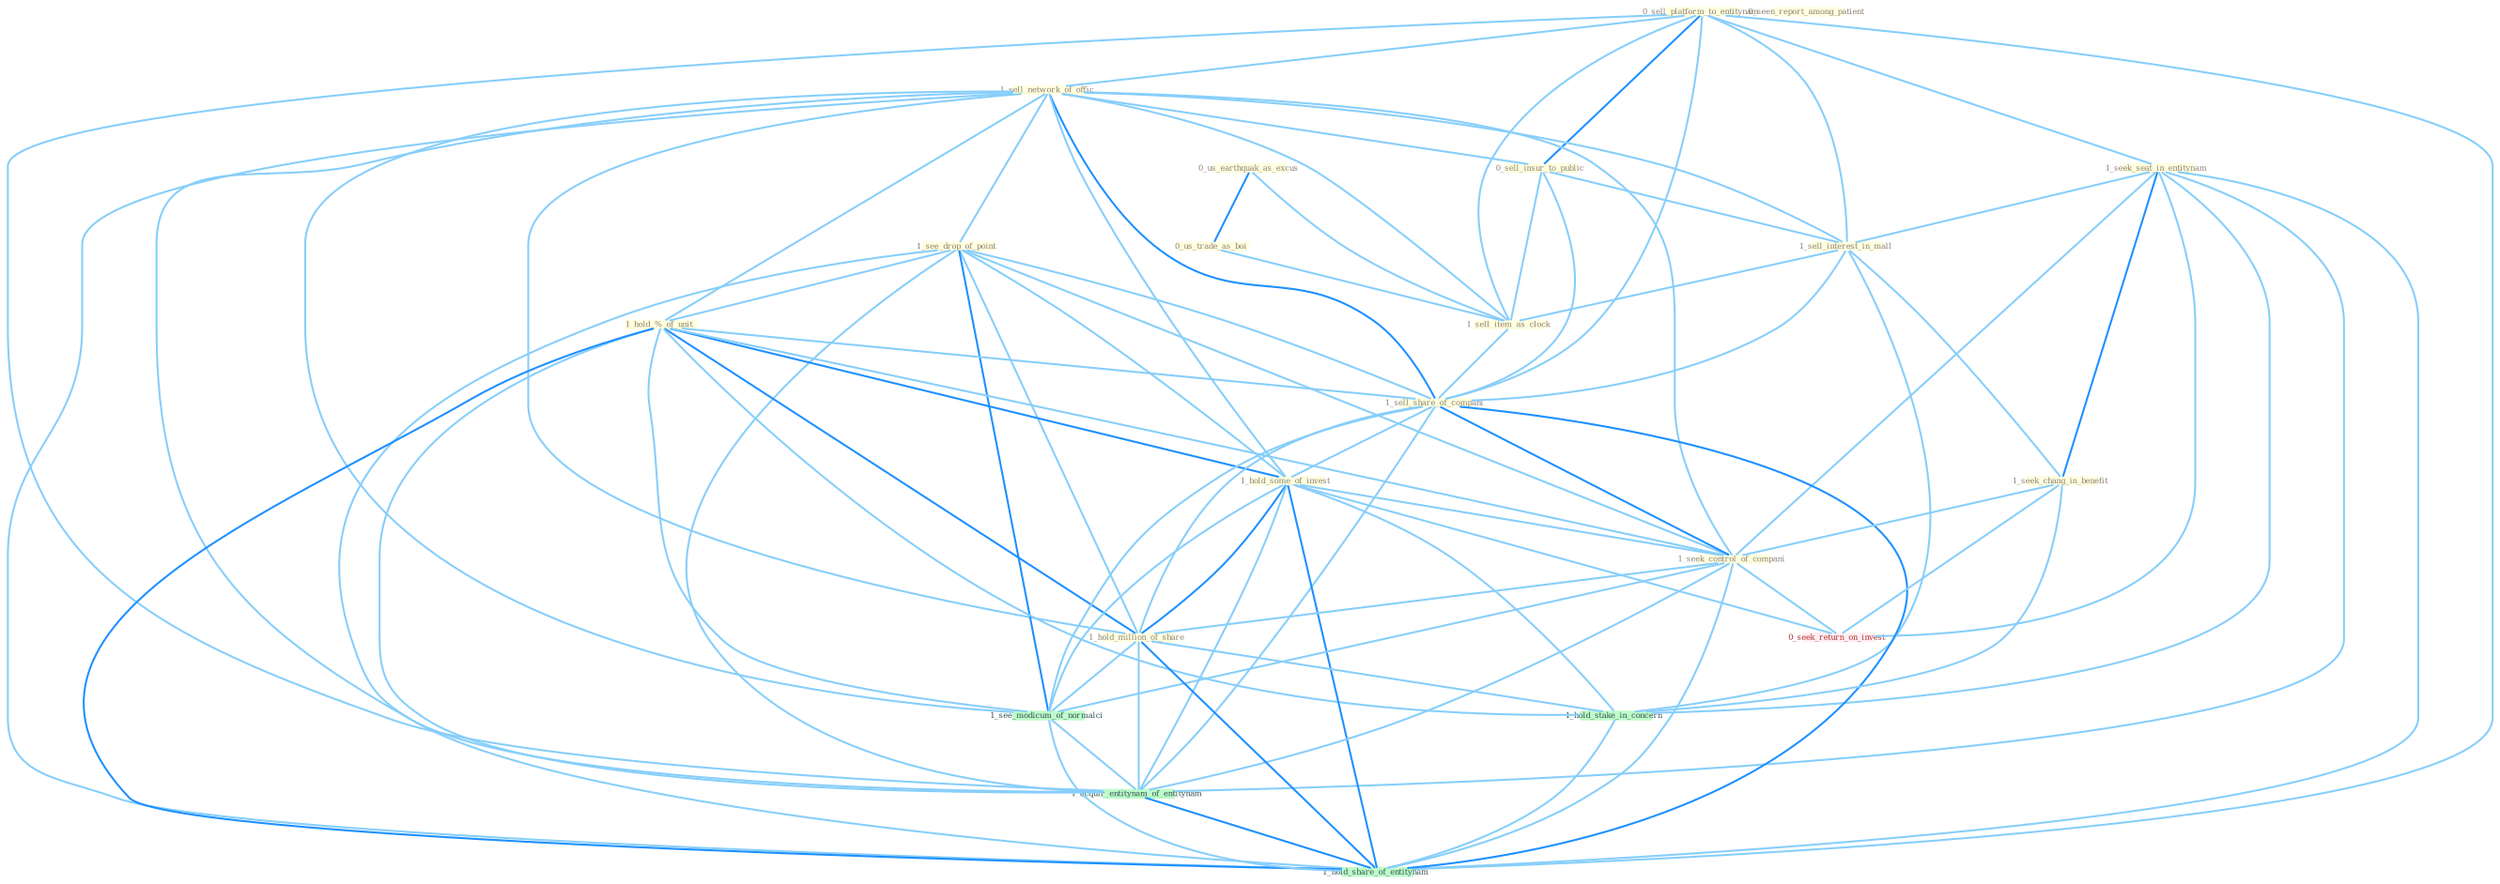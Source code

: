 Graph G{ 
    node
    [shape=polygon,style=filled,width=.5,height=.06,color="#BDFCC9",fixedsize=true,fontsize=4,
    fontcolor="#2f4f4f"];
    {node
    [color="#ffffe0", fontcolor="#8b7d6b"] "0_sell_platform_to_entitynam " "0_seen_report_among_patient " "0_us_earthquak_as_excus " "1_sell_network_of_offic " "0_us_trade_as_boi " "0_sell_insur_to_public " "1_see_drop_of_point " "1_seek_seat_in_entitynam " "1_sell_interest_in_mall " "1_hold_%_of_unit " "1_sell_item_as_clock " "1_sell_share_of_compani " "1_seek_chang_in_benefit " "1_hold_some_of_invest " "1_seek_control_of_compani " "1_hold_million_of_share "}
{node [color="#fff0f5", fontcolor="#b22222"] "0_seek_return_on_invest "}
edge [color="#B0E2FF"];

	"0_sell_platform_to_entitynam " -- "1_sell_network_of_offic " [w="1", color="#87cefa" ];
	"0_sell_platform_to_entitynam " -- "0_sell_insur_to_public " [w="2", color="#1e90ff" , len=0.8];
	"0_sell_platform_to_entitynam " -- "1_seek_seat_in_entitynam " [w="1", color="#87cefa" ];
	"0_sell_platform_to_entitynam " -- "1_sell_interest_in_mall " [w="1", color="#87cefa" ];
	"0_sell_platform_to_entitynam " -- "1_sell_item_as_clock " [w="1", color="#87cefa" ];
	"0_sell_platform_to_entitynam " -- "1_sell_share_of_compani " [w="1", color="#87cefa" ];
	"0_sell_platform_to_entitynam " -- "1_acquir_entitynam_of_entitynam " [w="1", color="#87cefa" ];
	"0_sell_platform_to_entitynam " -- "1_hold_share_of_entitynam " [w="1", color="#87cefa" ];
	"0_us_earthquak_as_excus " -- "0_us_trade_as_boi " [w="2", color="#1e90ff" , len=0.8];
	"0_us_earthquak_as_excus " -- "1_sell_item_as_clock " [w="1", color="#87cefa" ];
	"1_sell_network_of_offic " -- "0_sell_insur_to_public " [w="1", color="#87cefa" ];
	"1_sell_network_of_offic " -- "1_see_drop_of_point " [w="1", color="#87cefa" ];
	"1_sell_network_of_offic " -- "1_sell_interest_in_mall " [w="1", color="#87cefa" ];
	"1_sell_network_of_offic " -- "1_hold_%_of_unit " [w="1", color="#87cefa" ];
	"1_sell_network_of_offic " -- "1_sell_item_as_clock " [w="1", color="#87cefa" ];
	"1_sell_network_of_offic " -- "1_sell_share_of_compani " [w="2", color="#1e90ff" , len=0.8];
	"1_sell_network_of_offic " -- "1_hold_some_of_invest " [w="1", color="#87cefa" ];
	"1_sell_network_of_offic " -- "1_seek_control_of_compani " [w="1", color="#87cefa" ];
	"1_sell_network_of_offic " -- "1_hold_million_of_share " [w="1", color="#87cefa" ];
	"1_sell_network_of_offic " -- "1_see_modicum_of_normalci " [w="1", color="#87cefa" ];
	"1_sell_network_of_offic " -- "1_acquir_entitynam_of_entitynam " [w="1", color="#87cefa" ];
	"1_sell_network_of_offic " -- "1_hold_share_of_entitynam " [w="1", color="#87cefa" ];
	"0_us_trade_as_boi " -- "1_sell_item_as_clock " [w="1", color="#87cefa" ];
	"0_sell_insur_to_public " -- "1_sell_interest_in_mall " [w="1", color="#87cefa" ];
	"0_sell_insur_to_public " -- "1_sell_item_as_clock " [w="1", color="#87cefa" ];
	"0_sell_insur_to_public " -- "1_sell_share_of_compani " [w="1", color="#87cefa" ];
	"1_see_drop_of_point " -- "1_hold_%_of_unit " [w="1", color="#87cefa" ];
	"1_see_drop_of_point " -- "1_sell_share_of_compani " [w="1", color="#87cefa" ];
	"1_see_drop_of_point " -- "1_hold_some_of_invest " [w="1", color="#87cefa" ];
	"1_see_drop_of_point " -- "1_seek_control_of_compani " [w="1", color="#87cefa" ];
	"1_see_drop_of_point " -- "1_hold_million_of_share " [w="1", color="#87cefa" ];
	"1_see_drop_of_point " -- "1_see_modicum_of_normalci " [w="2", color="#1e90ff" , len=0.8];
	"1_see_drop_of_point " -- "1_acquir_entitynam_of_entitynam " [w="1", color="#87cefa" ];
	"1_see_drop_of_point " -- "1_hold_share_of_entitynam " [w="1", color="#87cefa" ];
	"1_seek_seat_in_entitynam " -- "1_sell_interest_in_mall " [w="1", color="#87cefa" ];
	"1_seek_seat_in_entitynam " -- "1_seek_chang_in_benefit " [w="2", color="#1e90ff" , len=0.8];
	"1_seek_seat_in_entitynam " -- "1_seek_control_of_compani " [w="1", color="#87cefa" ];
	"1_seek_seat_in_entitynam " -- "1_hold_stake_in_concern " [w="1", color="#87cefa" ];
	"1_seek_seat_in_entitynam " -- "0_seek_return_on_invest " [w="1", color="#87cefa" ];
	"1_seek_seat_in_entitynam " -- "1_acquir_entitynam_of_entitynam " [w="1", color="#87cefa" ];
	"1_seek_seat_in_entitynam " -- "1_hold_share_of_entitynam " [w="1", color="#87cefa" ];
	"1_sell_interest_in_mall " -- "1_sell_item_as_clock " [w="1", color="#87cefa" ];
	"1_sell_interest_in_mall " -- "1_sell_share_of_compani " [w="1", color="#87cefa" ];
	"1_sell_interest_in_mall " -- "1_seek_chang_in_benefit " [w="1", color="#87cefa" ];
	"1_sell_interest_in_mall " -- "1_hold_stake_in_concern " [w="1", color="#87cefa" ];
	"1_hold_%_of_unit " -- "1_sell_share_of_compani " [w="1", color="#87cefa" ];
	"1_hold_%_of_unit " -- "1_hold_some_of_invest " [w="2", color="#1e90ff" , len=0.8];
	"1_hold_%_of_unit " -- "1_seek_control_of_compani " [w="1", color="#87cefa" ];
	"1_hold_%_of_unit " -- "1_hold_million_of_share " [w="2", color="#1e90ff" , len=0.8];
	"1_hold_%_of_unit " -- "1_hold_stake_in_concern " [w="1", color="#87cefa" ];
	"1_hold_%_of_unit " -- "1_see_modicum_of_normalci " [w="1", color="#87cefa" ];
	"1_hold_%_of_unit " -- "1_acquir_entitynam_of_entitynam " [w="1", color="#87cefa" ];
	"1_hold_%_of_unit " -- "1_hold_share_of_entitynam " [w="2", color="#1e90ff" , len=0.8];
	"1_sell_item_as_clock " -- "1_sell_share_of_compani " [w="1", color="#87cefa" ];
	"1_sell_share_of_compani " -- "1_hold_some_of_invest " [w="1", color="#87cefa" ];
	"1_sell_share_of_compani " -- "1_seek_control_of_compani " [w="2", color="#1e90ff" , len=0.8];
	"1_sell_share_of_compani " -- "1_hold_million_of_share " [w="1", color="#87cefa" ];
	"1_sell_share_of_compani " -- "1_see_modicum_of_normalci " [w="1", color="#87cefa" ];
	"1_sell_share_of_compani " -- "1_acquir_entitynam_of_entitynam " [w="1", color="#87cefa" ];
	"1_sell_share_of_compani " -- "1_hold_share_of_entitynam " [w="2", color="#1e90ff" , len=0.8];
	"1_seek_chang_in_benefit " -- "1_seek_control_of_compani " [w="1", color="#87cefa" ];
	"1_seek_chang_in_benefit " -- "1_hold_stake_in_concern " [w="1", color="#87cefa" ];
	"1_seek_chang_in_benefit " -- "0_seek_return_on_invest " [w="1", color="#87cefa" ];
	"1_hold_some_of_invest " -- "1_seek_control_of_compani " [w="1", color="#87cefa" ];
	"1_hold_some_of_invest " -- "1_hold_million_of_share " [w="2", color="#1e90ff" , len=0.8];
	"1_hold_some_of_invest " -- "1_hold_stake_in_concern " [w="1", color="#87cefa" ];
	"1_hold_some_of_invest " -- "0_seek_return_on_invest " [w="1", color="#87cefa" ];
	"1_hold_some_of_invest " -- "1_see_modicum_of_normalci " [w="1", color="#87cefa" ];
	"1_hold_some_of_invest " -- "1_acquir_entitynam_of_entitynam " [w="1", color="#87cefa" ];
	"1_hold_some_of_invest " -- "1_hold_share_of_entitynam " [w="2", color="#1e90ff" , len=0.8];
	"1_seek_control_of_compani " -- "1_hold_million_of_share " [w="1", color="#87cefa" ];
	"1_seek_control_of_compani " -- "0_seek_return_on_invest " [w="1", color="#87cefa" ];
	"1_seek_control_of_compani " -- "1_see_modicum_of_normalci " [w="1", color="#87cefa" ];
	"1_seek_control_of_compani " -- "1_acquir_entitynam_of_entitynam " [w="1", color="#87cefa" ];
	"1_seek_control_of_compani " -- "1_hold_share_of_entitynam " [w="1", color="#87cefa" ];
	"1_hold_million_of_share " -- "1_hold_stake_in_concern " [w="1", color="#87cefa" ];
	"1_hold_million_of_share " -- "1_see_modicum_of_normalci " [w="1", color="#87cefa" ];
	"1_hold_million_of_share " -- "1_acquir_entitynam_of_entitynam " [w="1", color="#87cefa" ];
	"1_hold_million_of_share " -- "1_hold_share_of_entitynam " [w="2", color="#1e90ff" , len=0.8];
	"1_hold_stake_in_concern " -- "1_hold_share_of_entitynam " [w="1", color="#87cefa" ];
	"1_see_modicum_of_normalci " -- "1_acquir_entitynam_of_entitynam " [w="1", color="#87cefa" ];
	"1_see_modicum_of_normalci " -- "1_hold_share_of_entitynam " [w="1", color="#87cefa" ];
	"1_acquir_entitynam_of_entitynam " -- "1_hold_share_of_entitynam " [w="2", color="#1e90ff" , len=0.8];
}